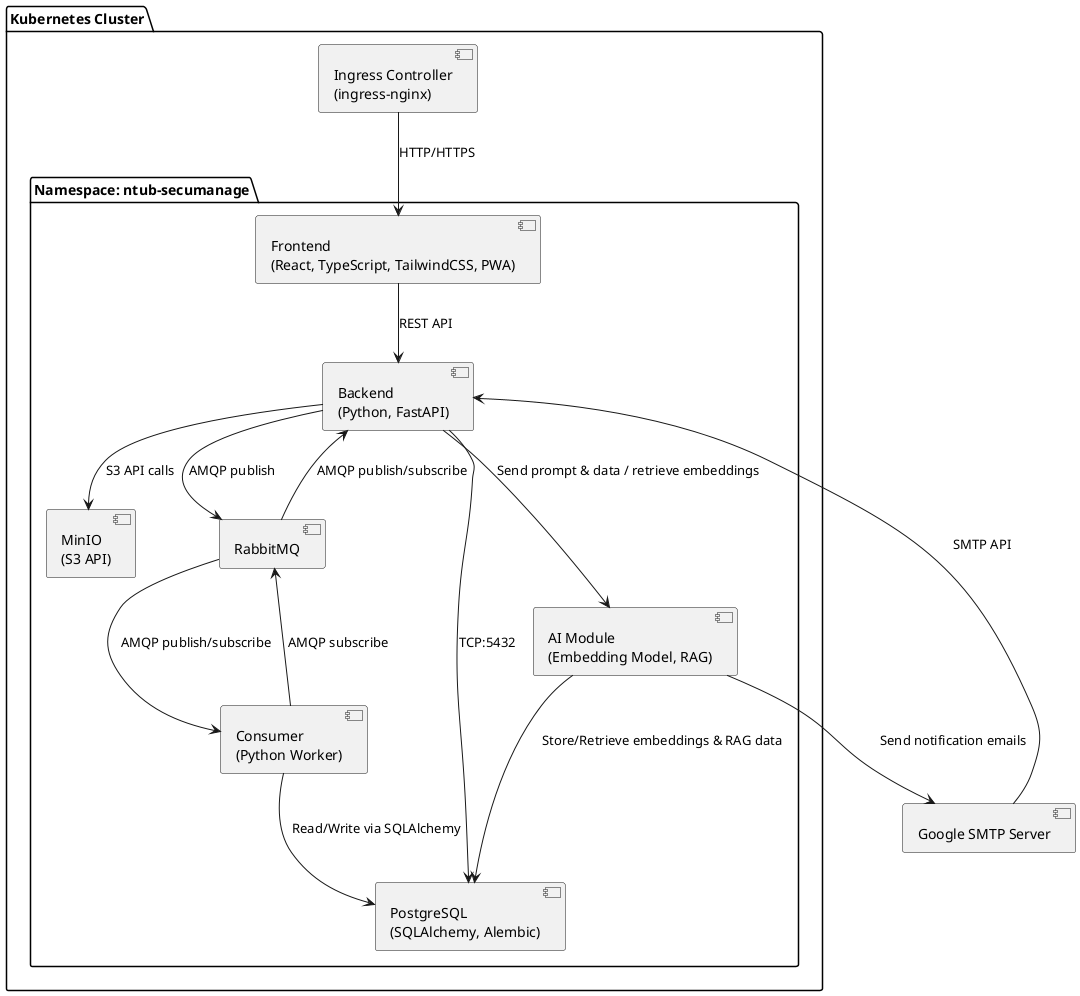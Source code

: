 @startuml

package "Kubernetes Cluster" {
  component "Ingress Controller\n(ingress-nginx)" as Ingress

  package "Namespace: ntub-secumanage" {
    component "Frontend\n(React, TypeScript, TailwindCSS, PWA)" as Frontend

    component "Backend\n(Python, FastAPI)" as Backend

    component "RabbitMQ" as RabbitMQ

    component "MinIO\n(S3 API)" as MinIO

    component "PostgreSQL\n(SQLAlchemy, Alembic)" as Database

    component "Consumer\n(Python Worker)" as Consumer

    component "AI Module\n(Embedding Model, RAG)" as AIModule
  }
}

component "Google SMTP Server" as SMTP

Ingress --> Frontend : "HTTP/HTTPS"
Frontend --> Backend : "REST API"
Backend --> RabbitMQ : "AMQP publish"
Consumer --> RabbitMQ : "AMQP subscribe"
Consumer --> Database : "Read/Write via SQLAlchemy"
Backend --> MinIO : "S3 API calls"
Backend --> Database : "TCP:5432"
Backend --> AIModule : "Send prompt & data / retrieve embeddings"
AIModule --> Database : "Store/Retrieve embeddings & RAG data"
AIModule --> SMTP : "Send notification emails"
SMTP --> Backend : "SMTP API"
RabbitMQ --> Consumer : "AMQP publish/subscribe"
RabbitMQ --> Backend : "AMQP publish/subscribe"

@enduml
